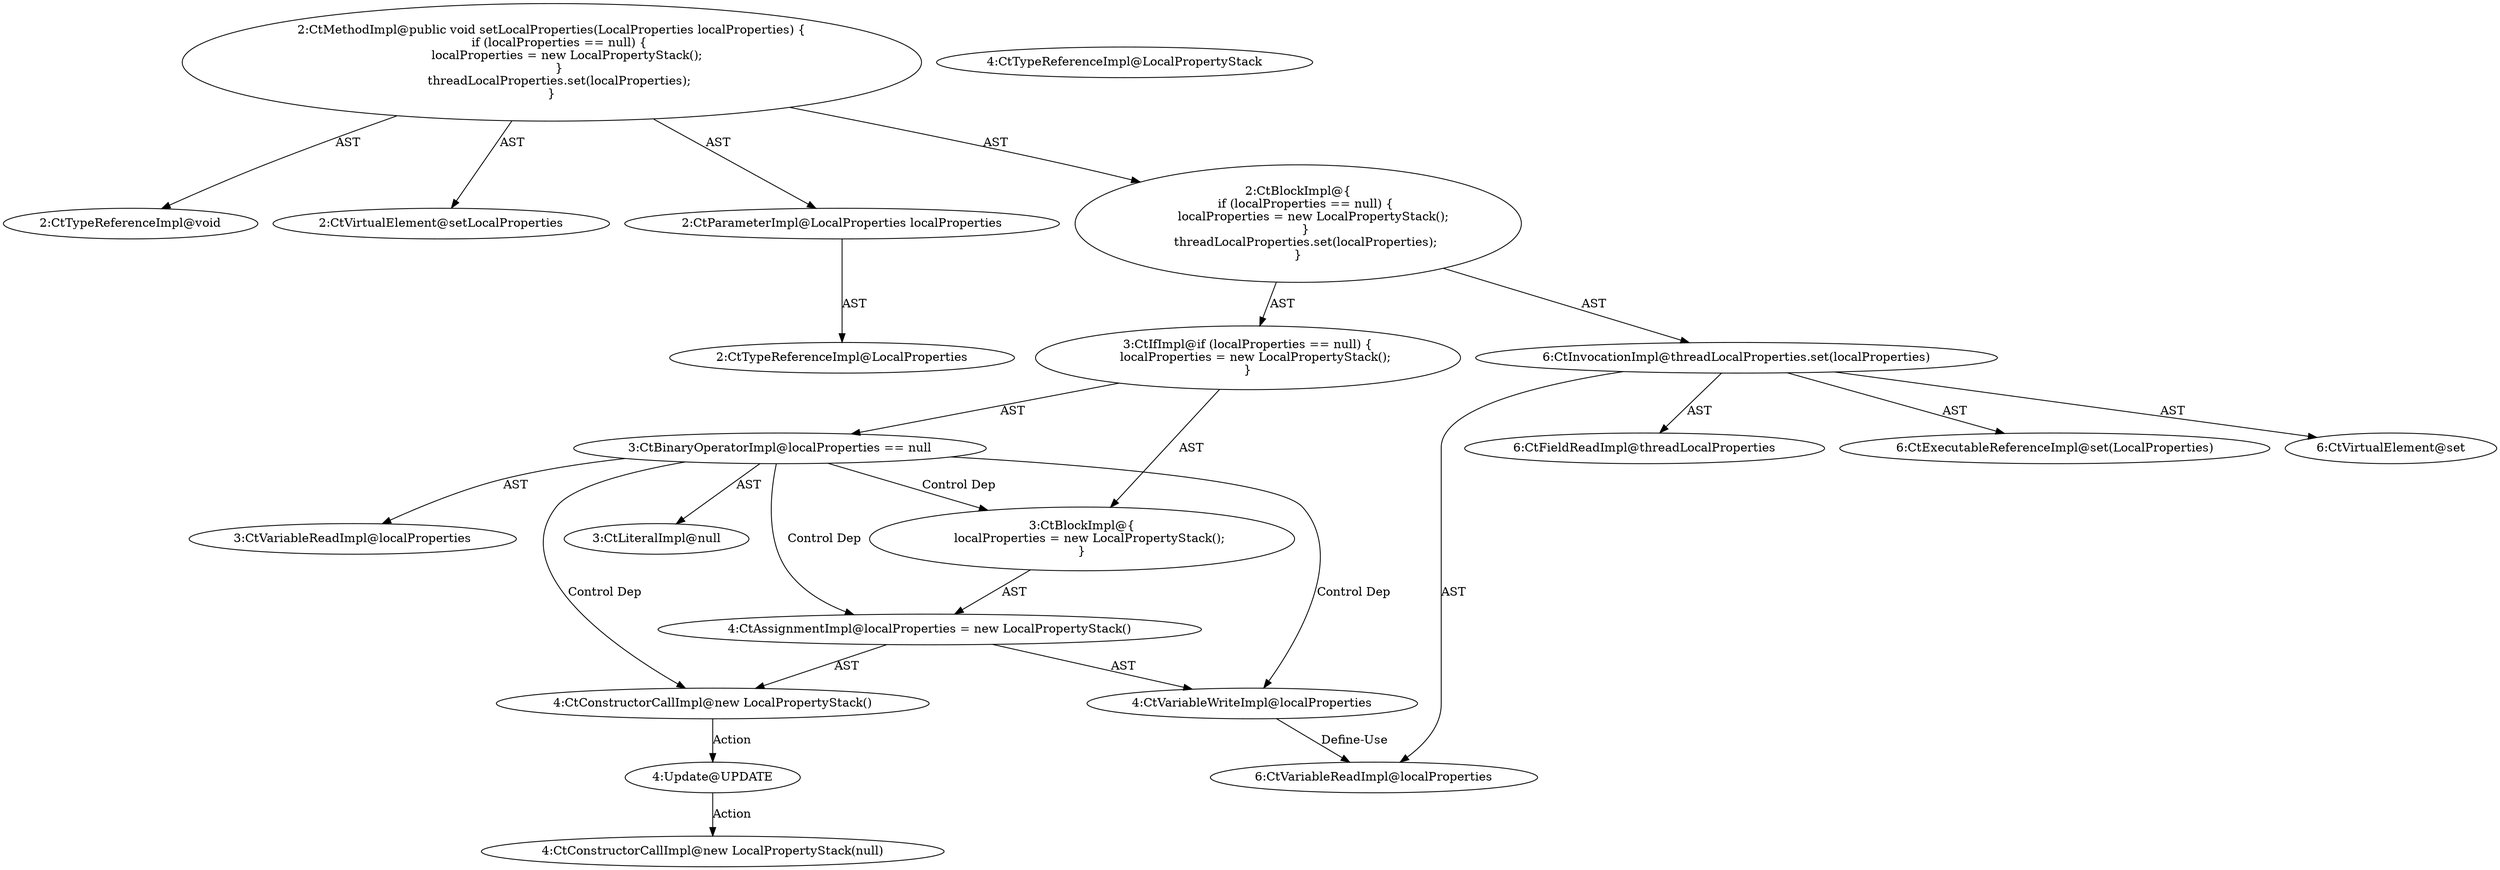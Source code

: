 digraph "setLocalProperties#?,LocalProperties" {
0 [label="2:CtTypeReferenceImpl@void" shape=ellipse]
1 [label="2:CtVirtualElement@setLocalProperties" shape=ellipse]
2 [label="2:CtParameterImpl@LocalProperties localProperties" shape=ellipse]
3 [label="2:CtTypeReferenceImpl@LocalProperties" shape=ellipse]
4 [label="3:CtVariableReadImpl@localProperties" shape=ellipse]
5 [label="3:CtLiteralImpl@null" shape=ellipse]
6 [label="3:CtBinaryOperatorImpl@localProperties == null" shape=ellipse]
7 [label="4:CtVariableWriteImpl@localProperties" shape=ellipse]
8 [label="4:CtTypeReferenceImpl@LocalPropertyStack" shape=ellipse]
9 [label="4:CtConstructorCallImpl@new LocalPropertyStack()" shape=ellipse]
10 [label="4:CtAssignmentImpl@localProperties = new LocalPropertyStack()" shape=ellipse]
11 [label="3:CtBlockImpl@\{
    localProperties = new LocalPropertyStack();
\}" shape=ellipse]
12 [label="3:CtIfImpl@if (localProperties == null) \{
    localProperties = new LocalPropertyStack();
\}" shape=ellipse]
13 [label="6:CtExecutableReferenceImpl@set(LocalProperties)" shape=ellipse]
14 [label="6:CtVirtualElement@set" shape=ellipse]
15 [label="6:CtFieldReadImpl@threadLocalProperties" shape=ellipse]
16 [label="6:CtVariableReadImpl@localProperties" shape=ellipse]
17 [label="6:CtInvocationImpl@threadLocalProperties.set(localProperties)" shape=ellipse]
18 [label="2:CtBlockImpl@\{
    if (localProperties == null) \{
        localProperties = new LocalPropertyStack();
    \}
    threadLocalProperties.set(localProperties);
\}" shape=ellipse]
19 [label="2:CtMethodImpl@public void setLocalProperties(LocalProperties localProperties) \{
    if (localProperties == null) \{
        localProperties = new LocalPropertyStack();
    \}
    threadLocalProperties.set(localProperties);
\}" shape=ellipse]
20 [label="4:Update@UPDATE" shape=ellipse]
21 [label="4:CtConstructorCallImpl@new LocalPropertyStack(null)" shape=ellipse]
2 -> 3 [label="AST"];
6 -> 4 [label="AST"];
6 -> 5 [label="AST"];
6 -> 11 [label="Control Dep"];
6 -> 10 [label="Control Dep"];
6 -> 7 [label="Control Dep"];
6 -> 9 [label="Control Dep"];
7 -> 16 [label="Define-Use"];
9 -> 20 [label="Action"];
10 -> 7 [label="AST"];
10 -> 9 [label="AST"];
11 -> 10 [label="AST"];
12 -> 6 [label="AST"];
12 -> 11 [label="AST"];
17 -> 14 [label="AST"];
17 -> 15 [label="AST"];
17 -> 13 [label="AST"];
17 -> 16 [label="AST"];
18 -> 12 [label="AST"];
18 -> 17 [label="AST"];
19 -> 1 [label="AST"];
19 -> 0 [label="AST"];
19 -> 2 [label="AST"];
19 -> 18 [label="AST"];
20 -> 21 [label="Action"];
}